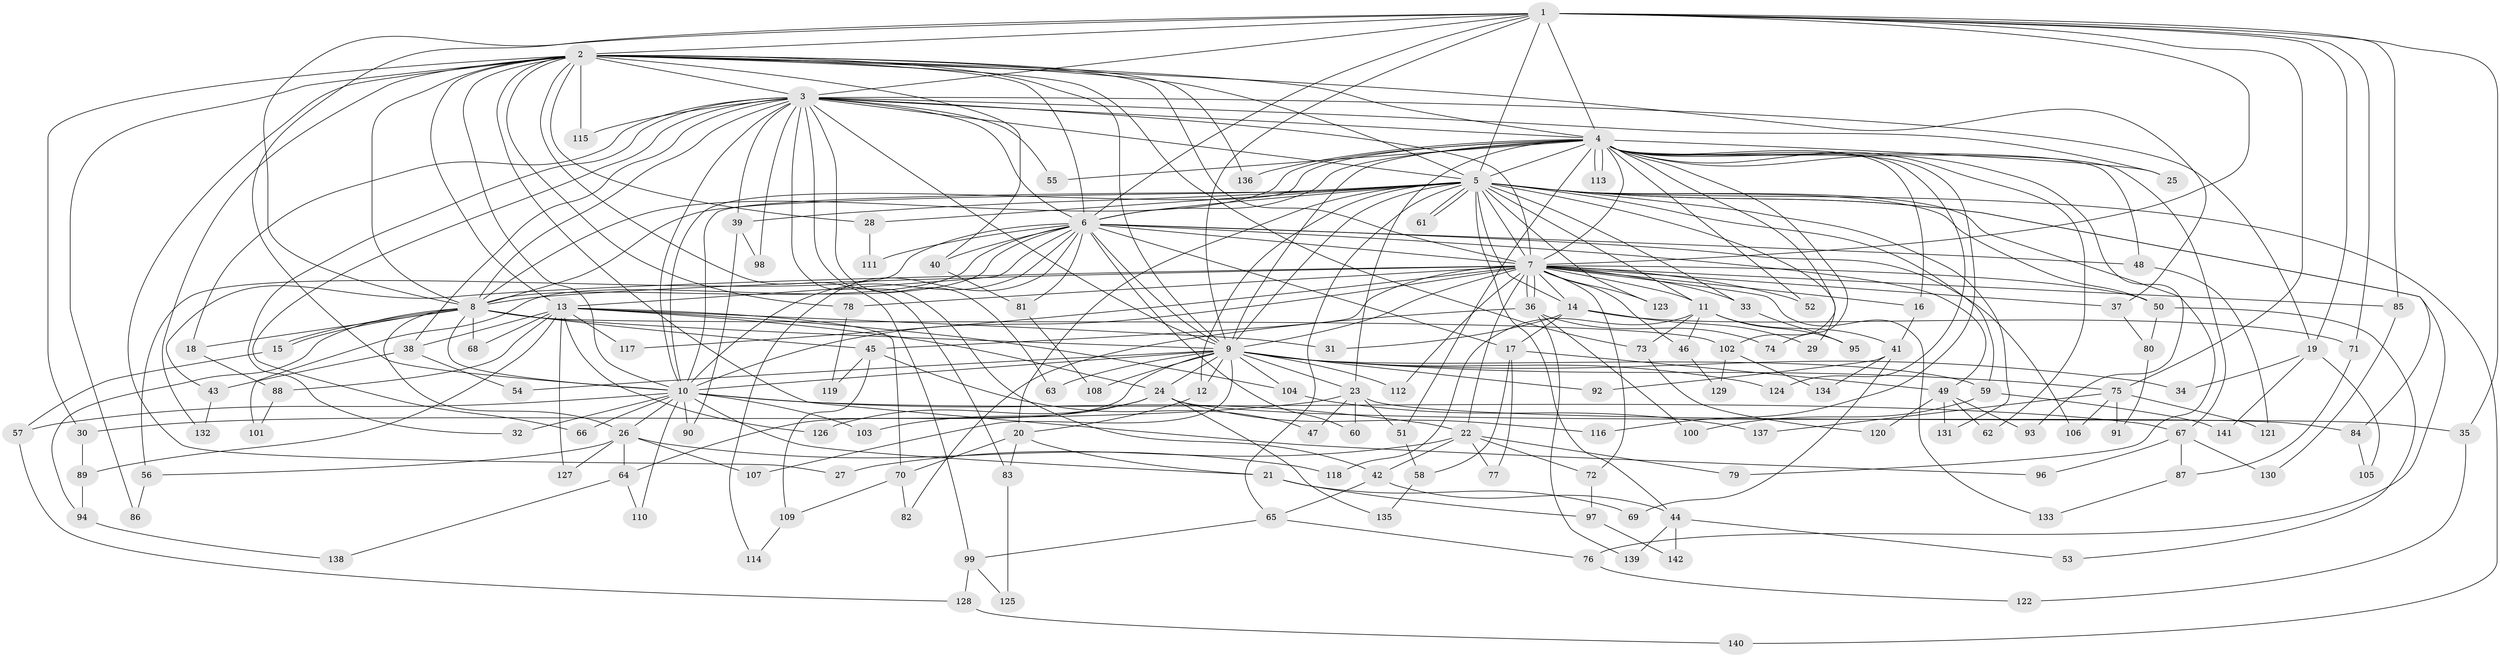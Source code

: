 // coarse degree distribution, {17: 0.022727272727272728, 12: 0.045454545454545456, 22: 0.022727272727272728, 15: 0.022727272727272728, 20: 0.022727272727272728, 13: 0.022727272727272728, 14: 0.022727272727272728, 6: 0.13636363636363635, 8: 0.06818181818181818, 5: 0.1590909090909091, 2: 0.11363636363636363, 9: 0.022727272727272728, 10: 0.022727272727272728, 11: 0.022727272727272728, 3: 0.1590909090909091, 4: 0.09090909090909091, 7: 0.022727272727272728}
// Generated by graph-tools (version 1.1) at 2025/49/03/04/25 22:49:30]
// undirected, 142 vertices, 309 edges
graph export_dot {
  node [color=gray90,style=filled];
  1;
  2;
  3;
  4;
  5;
  6;
  7;
  8;
  9;
  10;
  11;
  12;
  13;
  14;
  15;
  16;
  17;
  18;
  19;
  20;
  21;
  22;
  23;
  24;
  25;
  26;
  27;
  28;
  29;
  30;
  31;
  32;
  33;
  34;
  35;
  36;
  37;
  38;
  39;
  40;
  41;
  42;
  43;
  44;
  45;
  46;
  47;
  48;
  49;
  50;
  51;
  52;
  53;
  54;
  55;
  56;
  57;
  58;
  59;
  60;
  61;
  62;
  63;
  64;
  65;
  66;
  67;
  68;
  69;
  70;
  71;
  72;
  73;
  74;
  75;
  76;
  77;
  78;
  79;
  80;
  81;
  82;
  83;
  84;
  85;
  86;
  87;
  88;
  89;
  90;
  91;
  92;
  93;
  94;
  95;
  96;
  97;
  98;
  99;
  100;
  101;
  102;
  103;
  104;
  105;
  106;
  107;
  108;
  109;
  110;
  111;
  112;
  113;
  114;
  115;
  116;
  117;
  118;
  119;
  120;
  121;
  122;
  123;
  124;
  125;
  126;
  127;
  128;
  129;
  130;
  131;
  132;
  133;
  134;
  135;
  136;
  137;
  138;
  139;
  140;
  141;
  142;
  1 -- 2;
  1 -- 3;
  1 -- 4;
  1 -- 5;
  1 -- 6;
  1 -- 7;
  1 -- 8;
  1 -- 9;
  1 -- 10;
  1 -- 19;
  1 -- 35;
  1 -- 71;
  1 -- 75;
  1 -- 85;
  2 -- 3;
  2 -- 4;
  2 -- 5;
  2 -- 6;
  2 -- 7;
  2 -- 8;
  2 -- 9;
  2 -- 10;
  2 -- 13;
  2 -- 27;
  2 -- 28;
  2 -- 30;
  2 -- 37;
  2 -- 40;
  2 -- 73;
  2 -- 78;
  2 -- 86;
  2 -- 96;
  2 -- 99;
  2 -- 115;
  2 -- 132;
  2 -- 136;
  3 -- 4;
  3 -- 5;
  3 -- 6;
  3 -- 7;
  3 -- 8;
  3 -- 9;
  3 -- 10;
  3 -- 18;
  3 -- 19;
  3 -- 25;
  3 -- 32;
  3 -- 38;
  3 -- 39;
  3 -- 42;
  3 -- 55;
  3 -- 63;
  3 -- 66;
  3 -- 83;
  3 -- 98;
  3 -- 115;
  4 -- 5;
  4 -- 6;
  4 -- 7;
  4 -- 8;
  4 -- 9;
  4 -- 10;
  4 -- 16;
  4 -- 23;
  4 -- 25;
  4 -- 48;
  4 -- 51;
  4 -- 52;
  4 -- 55;
  4 -- 62;
  4 -- 67;
  4 -- 74;
  4 -- 93;
  4 -- 102;
  4 -- 113;
  4 -- 113;
  4 -- 116;
  4 -- 124;
  4 -- 136;
  5 -- 6;
  5 -- 7;
  5 -- 8;
  5 -- 9;
  5 -- 10;
  5 -- 11;
  5 -- 12;
  5 -- 14;
  5 -- 20;
  5 -- 28;
  5 -- 29;
  5 -- 33;
  5 -- 39;
  5 -- 44;
  5 -- 50;
  5 -- 59;
  5 -- 61;
  5 -- 61;
  5 -- 65;
  5 -- 76;
  5 -- 79;
  5 -- 84;
  5 -- 123;
  5 -- 131;
  5 -- 140;
  6 -- 7;
  6 -- 8;
  6 -- 9;
  6 -- 10;
  6 -- 13;
  6 -- 17;
  6 -- 40;
  6 -- 48;
  6 -- 49;
  6 -- 56;
  6 -- 60;
  6 -- 81;
  6 -- 101;
  6 -- 106;
  6 -- 111;
  6 -- 114;
  7 -- 8;
  7 -- 9;
  7 -- 10;
  7 -- 11;
  7 -- 14;
  7 -- 16;
  7 -- 22;
  7 -- 33;
  7 -- 36;
  7 -- 36;
  7 -- 37;
  7 -- 43;
  7 -- 45;
  7 -- 46;
  7 -- 50;
  7 -- 52;
  7 -- 72;
  7 -- 78;
  7 -- 85;
  7 -- 112;
  7 -- 117;
  7 -- 123;
  7 -- 133;
  8 -- 9;
  8 -- 10;
  8 -- 15;
  8 -- 15;
  8 -- 18;
  8 -- 26;
  8 -- 45;
  8 -- 68;
  8 -- 94;
  8 -- 102;
  9 -- 10;
  9 -- 12;
  9 -- 23;
  9 -- 24;
  9 -- 34;
  9 -- 54;
  9 -- 59;
  9 -- 63;
  9 -- 64;
  9 -- 75;
  9 -- 92;
  9 -- 104;
  9 -- 107;
  9 -- 108;
  9 -- 112;
  9 -- 124;
  10 -- 21;
  10 -- 22;
  10 -- 26;
  10 -- 32;
  10 -- 57;
  10 -- 66;
  10 -- 67;
  10 -- 90;
  10 -- 103;
  10 -- 110;
  11 -- 41;
  11 -- 46;
  11 -- 73;
  11 -- 95;
  11 -- 118;
  12 -- 20;
  13 -- 24;
  13 -- 31;
  13 -- 38;
  13 -- 68;
  13 -- 70;
  13 -- 88;
  13 -- 89;
  13 -- 104;
  13 -- 117;
  13 -- 126;
  13 -- 127;
  14 -- 17;
  14 -- 29;
  14 -- 31;
  14 -- 71;
  15 -- 57;
  16 -- 41;
  17 -- 49;
  17 -- 58;
  17 -- 77;
  18 -- 88;
  19 -- 34;
  19 -- 105;
  19 -- 141;
  20 -- 21;
  20 -- 70;
  20 -- 83;
  21 -- 69;
  21 -- 97;
  22 -- 27;
  22 -- 42;
  22 -- 72;
  22 -- 77;
  22 -- 79;
  23 -- 30;
  23 -- 35;
  23 -- 47;
  23 -- 51;
  23 -- 60;
  24 -- 84;
  24 -- 103;
  24 -- 116;
  24 -- 126;
  24 -- 135;
  26 -- 56;
  26 -- 64;
  26 -- 107;
  26 -- 118;
  26 -- 127;
  28 -- 111;
  30 -- 89;
  33 -- 95;
  35 -- 122;
  36 -- 74;
  36 -- 82;
  36 -- 100;
  36 -- 139;
  37 -- 80;
  38 -- 43;
  38 -- 54;
  39 -- 90;
  39 -- 98;
  40 -- 81;
  41 -- 69;
  41 -- 92;
  41 -- 134;
  42 -- 44;
  42 -- 65;
  43 -- 132;
  44 -- 53;
  44 -- 139;
  44 -- 142;
  45 -- 47;
  45 -- 109;
  45 -- 119;
  46 -- 129;
  48 -- 121;
  49 -- 62;
  49 -- 93;
  49 -- 120;
  49 -- 131;
  50 -- 53;
  50 -- 80;
  51 -- 58;
  56 -- 86;
  57 -- 128;
  58 -- 135;
  59 -- 100;
  59 -- 141;
  64 -- 110;
  64 -- 138;
  65 -- 76;
  65 -- 99;
  67 -- 87;
  67 -- 96;
  67 -- 130;
  70 -- 82;
  70 -- 109;
  71 -- 87;
  72 -- 97;
  73 -- 120;
  75 -- 91;
  75 -- 106;
  75 -- 121;
  75 -- 137;
  76 -- 122;
  78 -- 119;
  80 -- 91;
  81 -- 108;
  83 -- 125;
  84 -- 105;
  85 -- 130;
  87 -- 133;
  88 -- 101;
  89 -- 94;
  94 -- 138;
  97 -- 142;
  99 -- 125;
  99 -- 128;
  102 -- 129;
  102 -- 134;
  104 -- 137;
  109 -- 114;
  128 -- 140;
}
